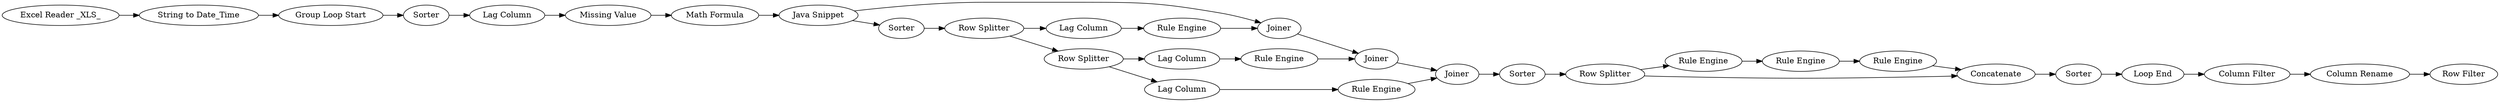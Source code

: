 digraph {
	29 -> 34
	5 -> 8
	24 -> 26
	4 -> 5
	23 -> 24
	34 -> 35
	19 -> 21
	21 -> 11
	22 -> 23
	22 -> 19
	17 -> 10
	6 -> 22
	35 -> 33
	31 -> 33
	20 -> 25
	14 -> 15
	1 -> 2
	8 -> 17
	10 -> 11
	16 -> 18
	25 -> 10
	17 -> 13
	32 -> 14
	6 -> 20
	13 -> 6
	15 -> 16
	12 -> 4
	28 -> 31
	11 -> 26
	31 -> 29
	33 -> 32
	3 -> 12
	26 -> 28
	2 -> 3
	26 [label=Joiner]
	18 [label="Row Filter"]
	21 [label="Rule Engine"]
	8 [label="Math Formula"]
	17 [label="Java Snippet"]
	3 [label="Group Loop Start"]
	19 [label="Lag Column"]
	24 [label="Rule Engine"]
	31 [label="Row Splitter"]
	6 [label="Row Splitter"]
	15 [label="Column Filter"]
	25 [label="Rule Engine"]
	10 [label=Joiner]
	12 [label=Sorter]
	16 [label="Column Rename"]
	1 [label="Excel Reader _XLS_"]
	22 [label="Row Splitter"]
	28 [label=Sorter]
	11 [label=Joiner]
	4 [label="Lag Column"]
	23 [label="Lag Column"]
	14 [label="Loop End"]
	5 [label="Missing Value"]
	20 [label="Lag Column"]
	13 [label=Sorter]
	35 [label="Rule Engine"]
	34 [label="Rule Engine"]
	29 [label="Rule Engine"]
	33 [label=Concatenate]
	32 [label=Sorter]
	2 [label="String to Date_Time"]
	rankdir=LR
}
